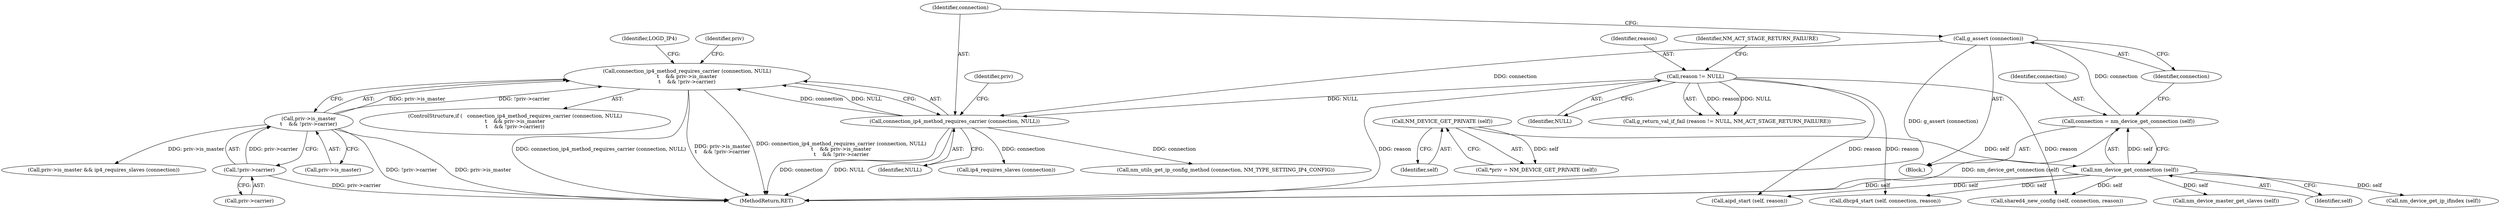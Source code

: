 digraph "0_NetworkManager_d5fc88e573fa58b93034b04d35a2454f5d28cad9@API" {
"1005728" [label="(Call,connection_ip4_method_requires_carrier (connection, NULL)\n\t    && priv->is_master\n\t    && !priv->carrier)"];
"1005729" [label="(Call,connection_ip4_method_requires_carrier (connection, NULL))"];
"1005725" [label="(Call,g_assert (connection))"];
"1005721" [label="(Call,connection = nm_device_get_connection (self))"];
"1005723" [label="(Call,nm_device_get_connection (self))"];
"1005706" [label="(Call,NM_DEVICE_GET_PRIVATE (self))"];
"1005717" [label="(Call,reason != NULL)"];
"1005732" [label="(Call,priv->is_master\n\t    && !priv->carrier)"];
"1005736" [label="(Call,!priv->carrier)"];
"1005730" [label="(Identifier,connection)"];
"1005704" [label="(Call,*priv = NM_DEVICE_GET_PRIVATE (self))"];
"1005719" [label="(Identifier,NULL)"];
"1005731" [label="(Identifier,NULL)"];
"1005728" [label="(Call,connection_ip4_method_requires_carrier (connection, NULL)\n\t    && priv->is_master\n\t    && !priv->carrier)"];
"1005732" [label="(Call,priv->is_master\n\t    && !priv->carrier)"];
"1005734" [label="(Identifier,priv)"];
"1005725" [label="(Call,g_assert (connection))"];
"1005702" [label="(Block,)"];
"1005729" [label="(Call,connection_ip4_method_requires_carrier (connection, NULL))"];
"1005751" [label="(Identifier,priv)"];
"1005737" [label="(Call,priv->carrier)"];
"1005736" [label="(Call,!priv->carrier)"];
"1005820" [label="(Call,nm_device_get_ip_ifindex (self))"];
"1005753" [label="(Call,ip4_requires_slaves (connection))"];
"1005839" [label="(Call,shared4_new_config (self, connection, reason))"];
"1005706" [label="(Call,NM_DEVICE_GET_PRIVATE (self))"];
"1005805" [label="(Call,aipd_start (self, reason))"];
"1005733" [label="(Call,priv->is_master)"];
"1005720" [label="(Identifier,NM_ACT_STAGE_RETURN_FAILURE)"];
"1005723" [label="(Call,nm_device_get_connection (self))"];
"1005792" [label="(Call,dhcp4_start (self, connection, reason))"];
"1005758" [label="(Call,nm_device_master_get_slaves (self))"];
"1005707" [label="(Identifier,self)"];
"1005727" [label="(ControlStructure,if (   connection_ip4_method_requires_carrier (connection, NULL)\n\t    && priv->is_master\n\t    && !priv->carrier))"];
"1005781" [label="(Call,nm_utils_get_ip_config_method (connection, NM_TYPE_SETTING_IP4_CONFIG))"];
"1005724" [label="(Identifier,self)"];
"1005726" [label="(Identifier,connection)"];
"1005718" [label="(Identifier,reason)"];
"1005722" [label="(Identifier,connection)"];
"1007368" [label="(MethodReturn,RET)"];
"1005743" [label="(Identifier,LOGD_IP4)"];
"1005721" [label="(Call,connection = nm_device_get_connection (self))"];
"1005717" [label="(Call,reason != NULL)"];
"1005716" [label="(Call,g_return_val_if_fail (reason != NULL, NM_ACT_STAGE_RETURN_FAILURE))"];
"1005749" [label="(Call,priv->is_master && ip4_requires_slaves (connection))"];
"1005728" -> "1005727"  [label="AST: "];
"1005728" -> "1005729"  [label="CFG: "];
"1005728" -> "1005732"  [label="CFG: "];
"1005729" -> "1005728"  [label="AST: "];
"1005732" -> "1005728"  [label="AST: "];
"1005743" -> "1005728"  [label="CFG: "];
"1005751" -> "1005728"  [label="CFG: "];
"1005728" -> "1007368"  [label="DDG: connection_ip4_method_requires_carrier (connection, NULL)"];
"1005728" -> "1007368"  [label="DDG: priv->is_master\n\t    && !priv->carrier"];
"1005728" -> "1007368"  [label="DDG: connection_ip4_method_requires_carrier (connection, NULL)\n\t    && priv->is_master\n\t    && !priv->carrier"];
"1005729" -> "1005728"  [label="DDG: connection"];
"1005729" -> "1005728"  [label="DDG: NULL"];
"1005732" -> "1005728"  [label="DDG: priv->is_master"];
"1005732" -> "1005728"  [label="DDG: !priv->carrier"];
"1005729" -> "1005731"  [label="CFG: "];
"1005730" -> "1005729"  [label="AST: "];
"1005731" -> "1005729"  [label="AST: "];
"1005734" -> "1005729"  [label="CFG: "];
"1005729" -> "1007368"  [label="DDG: connection"];
"1005729" -> "1007368"  [label="DDG: NULL"];
"1005725" -> "1005729"  [label="DDG: connection"];
"1005717" -> "1005729"  [label="DDG: NULL"];
"1005729" -> "1005753"  [label="DDG: connection"];
"1005729" -> "1005781"  [label="DDG: connection"];
"1005725" -> "1005702"  [label="AST: "];
"1005725" -> "1005726"  [label="CFG: "];
"1005726" -> "1005725"  [label="AST: "];
"1005730" -> "1005725"  [label="CFG: "];
"1005725" -> "1007368"  [label="DDG: g_assert (connection)"];
"1005721" -> "1005725"  [label="DDG: connection"];
"1005721" -> "1005702"  [label="AST: "];
"1005721" -> "1005723"  [label="CFG: "];
"1005722" -> "1005721"  [label="AST: "];
"1005723" -> "1005721"  [label="AST: "];
"1005726" -> "1005721"  [label="CFG: "];
"1005721" -> "1007368"  [label="DDG: nm_device_get_connection (self)"];
"1005723" -> "1005721"  [label="DDG: self"];
"1005723" -> "1005724"  [label="CFG: "];
"1005724" -> "1005723"  [label="AST: "];
"1005723" -> "1007368"  [label="DDG: self"];
"1005706" -> "1005723"  [label="DDG: self"];
"1005723" -> "1005758"  [label="DDG: self"];
"1005723" -> "1005792"  [label="DDG: self"];
"1005723" -> "1005805"  [label="DDG: self"];
"1005723" -> "1005820"  [label="DDG: self"];
"1005723" -> "1005839"  [label="DDG: self"];
"1005706" -> "1005704"  [label="AST: "];
"1005706" -> "1005707"  [label="CFG: "];
"1005707" -> "1005706"  [label="AST: "];
"1005704" -> "1005706"  [label="CFG: "];
"1005706" -> "1005704"  [label="DDG: self"];
"1005717" -> "1005716"  [label="AST: "];
"1005717" -> "1005719"  [label="CFG: "];
"1005718" -> "1005717"  [label="AST: "];
"1005719" -> "1005717"  [label="AST: "];
"1005720" -> "1005717"  [label="CFG: "];
"1005717" -> "1007368"  [label="DDG: reason"];
"1005717" -> "1005716"  [label="DDG: reason"];
"1005717" -> "1005716"  [label="DDG: NULL"];
"1005717" -> "1005792"  [label="DDG: reason"];
"1005717" -> "1005805"  [label="DDG: reason"];
"1005717" -> "1005839"  [label="DDG: reason"];
"1005732" -> "1005733"  [label="CFG: "];
"1005732" -> "1005736"  [label="CFG: "];
"1005733" -> "1005732"  [label="AST: "];
"1005736" -> "1005732"  [label="AST: "];
"1005732" -> "1007368"  [label="DDG: priv->is_master"];
"1005732" -> "1007368"  [label="DDG: !priv->carrier"];
"1005736" -> "1005732"  [label="DDG: priv->carrier"];
"1005732" -> "1005749"  [label="DDG: priv->is_master"];
"1005736" -> "1005737"  [label="CFG: "];
"1005737" -> "1005736"  [label="AST: "];
"1005736" -> "1007368"  [label="DDG: priv->carrier"];
}
